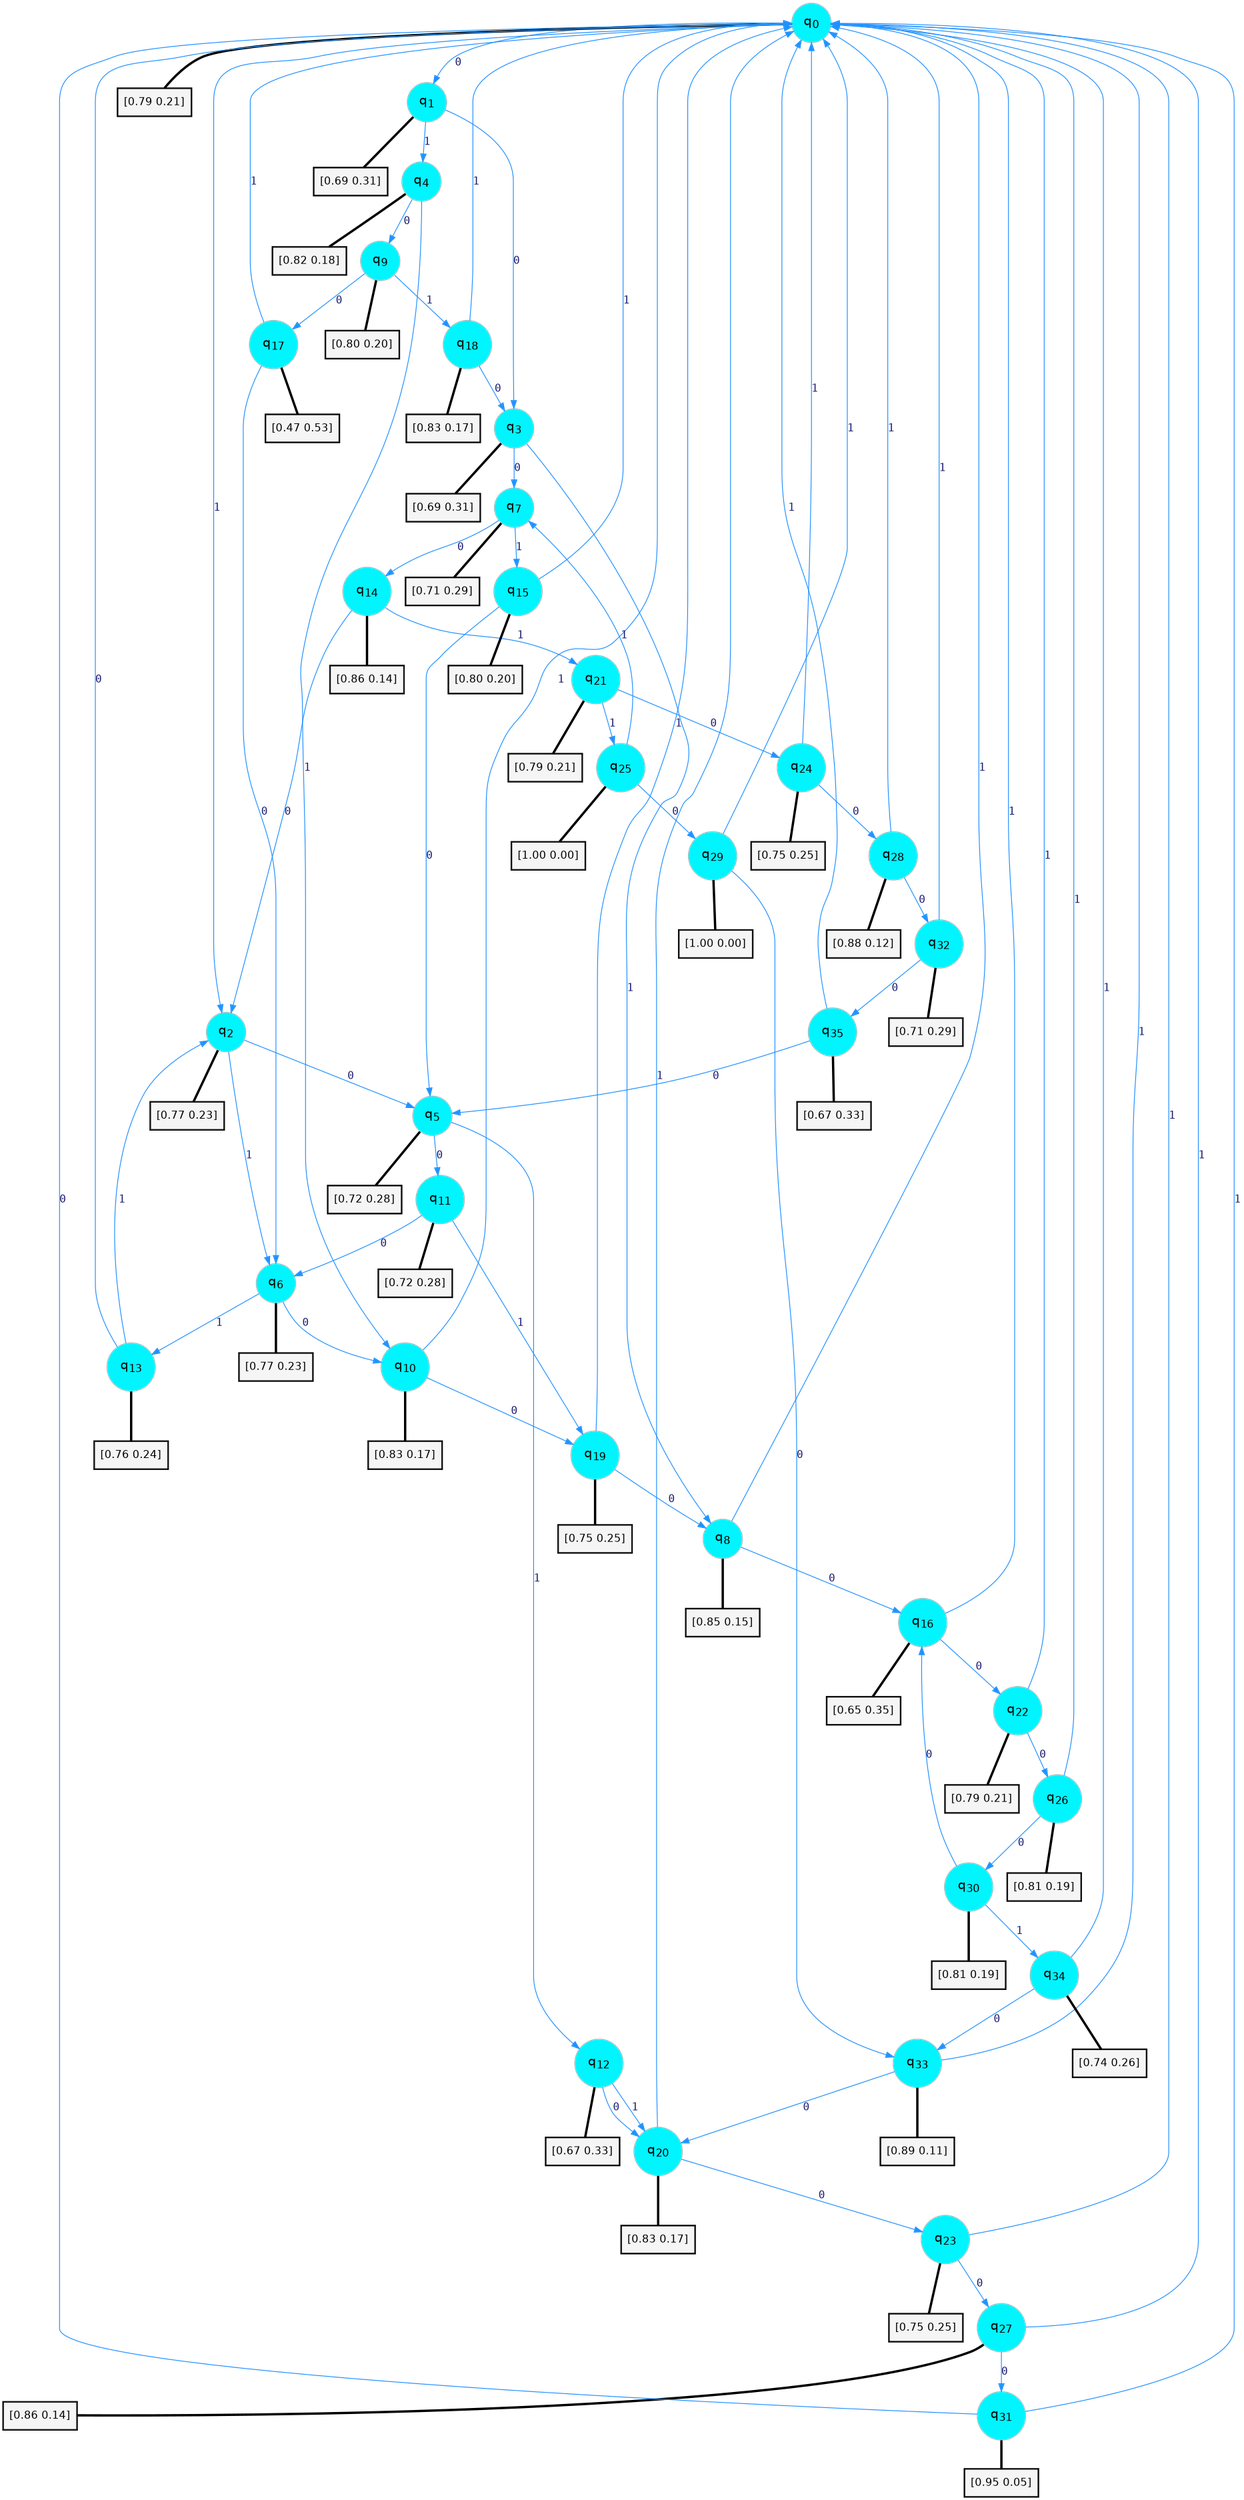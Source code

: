 digraph G {
graph [
bgcolor=transparent, dpi=300, rankdir=TD, size="40,25"];
node [
color=gray, fillcolor=turquoise1, fontcolor=black, fontname=Helvetica, fontsize=16, fontweight=bold, shape=circle, style=filled];
edge [
arrowsize=1, color=dodgerblue1, fontcolor=midnightblue, fontname=courier, fontweight=bold, penwidth=1, style=solid, weight=20];
0[label=<q<SUB>0</SUB>>];
1[label=<q<SUB>1</SUB>>];
2[label=<q<SUB>2</SUB>>];
3[label=<q<SUB>3</SUB>>];
4[label=<q<SUB>4</SUB>>];
5[label=<q<SUB>5</SUB>>];
6[label=<q<SUB>6</SUB>>];
7[label=<q<SUB>7</SUB>>];
8[label=<q<SUB>8</SUB>>];
9[label=<q<SUB>9</SUB>>];
10[label=<q<SUB>10</SUB>>];
11[label=<q<SUB>11</SUB>>];
12[label=<q<SUB>12</SUB>>];
13[label=<q<SUB>13</SUB>>];
14[label=<q<SUB>14</SUB>>];
15[label=<q<SUB>15</SUB>>];
16[label=<q<SUB>16</SUB>>];
17[label=<q<SUB>17</SUB>>];
18[label=<q<SUB>18</SUB>>];
19[label=<q<SUB>19</SUB>>];
20[label=<q<SUB>20</SUB>>];
21[label=<q<SUB>21</SUB>>];
22[label=<q<SUB>22</SUB>>];
23[label=<q<SUB>23</SUB>>];
24[label=<q<SUB>24</SUB>>];
25[label=<q<SUB>25</SUB>>];
26[label=<q<SUB>26</SUB>>];
27[label=<q<SUB>27</SUB>>];
28[label=<q<SUB>28</SUB>>];
29[label=<q<SUB>29</SUB>>];
30[label=<q<SUB>30</SUB>>];
31[label=<q<SUB>31</SUB>>];
32[label=<q<SUB>32</SUB>>];
33[label=<q<SUB>33</SUB>>];
34[label=<q<SUB>34</SUB>>];
35[label=<q<SUB>35</SUB>>];
36[label="[0.79 0.21]", shape=box,fontcolor=black, fontname=Helvetica, fontsize=14, penwidth=2, fillcolor=whitesmoke,color=black];
37[label="[0.69 0.31]", shape=box,fontcolor=black, fontname=Helvetica, fontsize=14, penwidth=2, fillcolor=whitesmoke,color=black];
38[label="[0.77 0.23]", shape=box,fontcolor=black, fontname=Helvetica, fontsize=14, penwidth=2, fillcolor=whitesmoke,color=black];
39[label="[0.69 0.31]", shape=box,fontcolor=black, fontname=Helvetica, fontsize=14, penwidth=2, fillcolor=whitesmoke,color=black];
40[label="[0.82 0.18]", shape=box,fontcolor=black, fontname=Helvetica, fontsize=14, penwidth=2, fillcolor=whitesmoke,color=black];
41[label="[0.72 0.28]", shape=box,fontcolor=black, fontname=Helvetica, fontsize=14, penwidth=2, fillcolor=whitesmoke,color=black];
42[label="[0.77 0.23]", shape=box,fontcolor=black, fontname=Helvetica, fontsize=14, penwidth=2, fillcolor=whitesmoke,color=black];
43[label="[0.71 0.29]", shape=box,fontcolor=black, fontname=Helvetica, fontsize=14, penwidth=2, fillcolor=whitesmoke,color=black];
44[label="[0.85 0.15]", shape=box,fontcolor=black, fontname=Helvetica, fontsize=14, penwidth=2, fillcolor=whitesmoke,color=black];
45[label="[0.80 0.20]", shape=box,fontcolor=black, fontname=Helvetica, fontsize=14, penwidth=2, fillcolor=whitesmoke,color=black];
46[label="[0.83 0.17]", shape=box,fontcolor=black, fontname=Helvetica, fontsize=14, penwidth=2, fillcolor=whitesmoke,color=black];
47[label="[0.72 0.28]", shape=box,fontcolor=black, fontname=Helvetica, fontsize=14, penwidth=2, fillcolor=whitesmoke,color=black];
48[label="[0.67 0.33]", shape=box,fontcolor=black, fontname=Helvetica, fontsize=14, penwidth=2, fillcolor=whitesmoke,color=black];
49[label="[0.76 0.24]", shape=box,fontcolor=black, fontname=Helvetica, fontsize=14, penwidth=2, fillcolor=whitesmoke,color=black];
50[label="[0.86 0.14]", shape=box,fontcolor=black, fontname=Helvetica, fontsize=14, penwidth=2, fillcolor=whitesmoke,color=black];
51[label="[0.80 0.20]", shape=box,fontcolor=black, fontname=Helvetica, fontsize=14, penwidth=2, fillcolor=whitesmoke,color=black];
52[label="[0.65 0.35]", shape=box,fontcolor=black, fontname=Helvetica, fontsize=14, penwidth=2, fillcolor=whitesmoke,color=black];
53[label="[0.47 0.53]", shape=box,fontcolor=black, fontname=Helvetica, fontsize=14, penwidth=2, fillcolor=whitesmoke,color=black];
54[label="[0.83 0.17]", shape=box,fontcolor=black, fontname=Helvetica, fontsize=14, penwidth=2, fillcolor=whitesmoke,color=black];
55[label="[0.75 0.25]", shape=box,fontcolor=black, fontname=Helvetica, fontsize=14, penwidth=2, fillcolor=whitesmoke,color=black];
56[label="[0.83 0.17]", shape=box,fontcolor=black, fontname=Helvetica, fontsize=14, penwidth=2, fillcolor=whitesmoke,color=black];
57[label="[0.79 0.21]", shape=box,fontcolor=black, fontname=Helvetica, fontsize=14, penwidth=2, fillcolor=whitesmoke,color=black];
58[label="[0.79 0.21]", shape=box,fontcolor=black, fontname=Helvetica, fontsize=14, penwidth=2, fillcolor=whitesmoke,color=black];
59[label="[0.75 0.25]", shape=box,fontcolor=black, fontname=Helvetica, fontsize=14, penwidth=2, fillcolor=whitesmoke,color=black];
60[label="[0.75 0.25]", shape=box,fontcolor=black, fontname=Helvetica, fontsize=14, penwidth=2, fillcolor=whitesmoke,color=black];
61[label="[1.00 0.00]", shape=box,fontcolor=black, fontname=Helvetica, fontsize=14, penwidth=2, fillcolor=whitesmoke,color=black];
62[label="[0.81 0.19]", shape=box,fontcolor=black, fontname=Helvetica, fontsize=14, penwidth=2, fillcolor=whitesmoke,color=black];
63[label="[0.86 0.14]", shape=box,fontcolor=black, fontname=Helvetica, fontsize=14, penwidth=2, fillcolor=whitesmoke,color=black];
64[label="[0.88 0.12]", shape=box,fontcolor=black, fontname=Helvetica, fontsize=14, penwidth=2, fillcolor=whitesmoke,color=black];
65[label="[1.00 0.00]", shape=box,fontcolor=black, fontname=Helvetica, fontsize=14, penwidth=2, fillcolor=whitesmoke,color=black];
66[label="[0.81 0.19]", shape=box,fontcolor=black, fontname=Helvetica, fontsize=14, penwidth=2, fillcolor=whitesmoke,color=black];
67[label="[0.95 0.05]", shape=box,fontcolor=black, fontname=Helvetica, fontsize=14, penwidth=2, fillcolor=whitesmoke,color=black];
68[label="[0.71 0.29]", shape=box,fontcolor=black, fontname=Helvetica, fontsize=14, penwidth=2, fillcolor=whitesmoke,color=black];
69[label="[0.89 0.11]", shape=box,fontcolor=black, fontname=Helvetica, fontsize=14, penwidth=2, fillcolor=whitesmoke,color=black];
70[label="[0.74 0.26]", shape=box,fontcolor=black, fontname=Helvetica, fontsize=14, penwidth=2, fillcolor=whitesmoke,color=black];
71[label="[0.67 0.33]", shape=box,fontcolor=black, fontname=Helvetica, fontsize=14, penwidth=2, fillcolor=whitesmoke,color=black];
0->1 [label=0];
0->2 [label=1];
0->36 [arrowhead=none, penwidth=3,color=black];
1->3 [label=0];
1->4 [label=1];
1->37 [arrowhead=none, penwidth=3,color=black];
2->5 [label=0];
2->6 [label=1];
2->38 [arrowhead=none, penwidth=3,color=black];
3->7 [label=0];
3->8 [label=1];
3->39 [arrowhead=none, penwidth=3,color=black];
4->9 [label=0];
4->10 [label=1];
4->40 [arrowhead=none, penwidth=3,color=black];
5->11 [label=0];
5->12 [label=1];
5->41 [arrowhead=none, penwidth=3,color=black];
6->10 [label=0];
6->13 [label=1];
6->42 [arrowhead=none, penwidth=3,color=black];
7->14 [label=0];
7->15 [label=1];
7->43 [arrowhead=none, penwidth=3,color=black];
8->16 [label=0];
8->0 [label=1];
8->44 [arrowhead=none, penwidth=3,color=black];
9->17 [label=0];
9->18 [label=1];
9->45 [arrowhead=none, penwidth=3,color=black];
10->19 [label=0];
10->0 [label=1];
10->46 [arrowhead=none, penwidth=3,color=black];
11->6 [label=0];
11->19 [label=1];
11->47 [arrowhead=none, penwidth=3,color=black];
12->20 [label=0];
12->20 [label=1];
12->48 [arrowhead=none, penwidth=3,color=black];
13->0 [label=0];
13->2 [label=1];
13->49 [arrowhead=none, penwidth=3,color=black];
14->2 [label=0];
14->21 [label=1];
14->50 [arrowhead=none, penwidth=3,color=black];
15->5 [label=0];
15->0 [label=1];
15->51 [arrowhead=none, penwidth=3,color=black];
16->22 [label=0];
16->0 [label=1];
16->52 [arrowhead=none, penwidth=3,color=black];
17->6 [label=0];
17->0 [label=1];
17->53 [arrowhead=none, penwidth=3,color=black];
18->3 [label=0];
18->0 [label=1];
18->54 [arrowhead=none, penwidth=3,color=black];
19->8 [label=0];
19->0 [label=1];
19->55 [arrowhead=none, penwidth=3,color=black];
20->23 [label=0];
20->0 [label=1];
20->56 [arrowhead=none, penwidth=3,color=black];
21->24 [label=0];
21->25 [label=1];
21->57 [arrowhead=none, penwidth=3,color=black];
22->26 [label=0];
22->0 [label=1];
22->58 [arrowhead=none, penwidth=3,color=black];
23->27 [label=0];
23->0 [label=1];
23->59 [arrowhead=none, penwidth=3,color=black];
24->28 [label=0];
24->0 [label=1];
24->60 [arrowhead=none, penwidth=3,color=black];
25->29 [label=0];
25->7 [label=1];
25->61 [arrowhead=none, penwidth=3,color=black];
26->30 [label=0];
26->0 [label=1];
26->62 [arrowhead=none, penwidth=3,color=black];
27->31 [label=0];
27->0 [label=1];
27->63 [arrowhead=none, penwidth=3,color=black];
28->32 [label=0];
28->0 [label=1];
28->64 [arrowhead=none, penwidth=3,color=black];
29->33 [label=0];
29->0 [label=1];
29->65 [arrowhead=none, penwidth=3,color=black];
30->16 [label=0];
30->34 [label=1];
30->66 [arrowhead=none, penwidth=3,color=black];
31->0 [label=0];
31->0 [label=1];
31->67 [arrowhead=none, penwidth=3,color=black];
32->35 [label=0];
32->0 [label=1];
32->68 [arrowhead=none, penwidth=3,color=black];
33->20 [label=0];
33->0 [label=1];
33->69 [arrowhead=none, penwidth=3,color=black];
34->33 [label=0];
34->0 [label=1];
34->70 [arrowhead=none, penwidth=3,color=black];
35->5 [label=0];
35->0 [label=1];
35->71 [arrowhead=none, penwidth=3,color=black];
}
